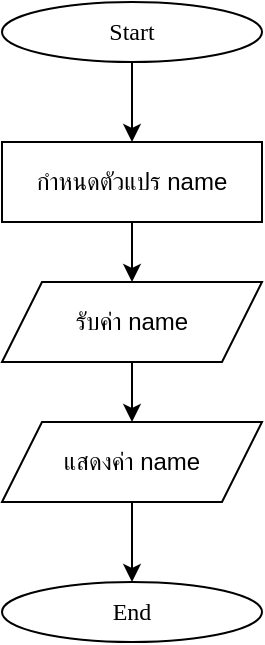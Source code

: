 <mxfile version="25.0.1">
  <diagram name="Page-1" id="GJw1rwBfmh74w0MrWLVk">
    <mxGraphModel dx="1756" dy="1591" grid="1" gridSize="10" guides="1" tooltips="1" connect="1" arrows="1" fold="1" page="1" pageScale="1" pageWidth="850" pageHeight="1100" math="0" shadow="0">
      <root>
        <mxCell id="0" />
        <mxCell id="1" parent="0" />
        <mxCell id="4fO3y6M4LABTlmIg8MEt-4" value="" style="edgeStyle=orthogonalEdgeStyle;rounded=0;orthogonalLoop=1;jettySize=auto;html=1;" edge="1" parent="1" source="4fO3y6M4LABTlmIg8MEt-1" target="4fO3y6M4LABTlmIg8MEt-3">
          <mxGeometry relative="1" as="geometry" />
        </mxCell>
        <mxCell id="4fO3y6M4LABTlmIg8MEt-1" value="&lt;font data-font-src=&quot;https://fonts.googleapis.com/css?family=Sarabun&quot; face=&quot;Sarabun&quot;&gt;Start&lt;/font&gt;" style="ellipse;whiteSpace=wrap;html=1;" vertex="1" parent="1">
          <mxGeometry x="-530.0" y="-1080" width="130" height="30" as="geometry" />
        </mxCell>
        <mxCell id="4fO3y6M4LABTlmIg8MEt-6" value="" style="edgeStyle=orthogonalEdgeStyle;rounded=0;orthogonalLoop=1;jettySize=auto;html=1;" edge="1" parent="1" source="4fO3y6M4LABTlmIg8MEt-3" target="4fO3y6M4LABTlmIg8MEt-5">
          <mxGeometry relative="1" as="geometry" />
        </mxCell>
        <mxCell id="4fO3y6M4LABTlmIg8MEt-3" value="กำหนดตัวแปร name" style="rounded=0;whiteSpace=wrap;html=1;" vertex="1" parent="1">
          <mxGeometry x="-530.0" y="-1010" width="130" height="40" as="geometry" />
        </mxCell>
        <mxCell id="4fO3y6M4LABTlmIg8MEt-8" value="" style="edgeStyle=orthogonalEdgeStyle;rounded=0;orthogonalLoop=1;jettySize=auto;html=1;" edge="1" parent="1" source="4fO3y6M4LABTlmIg8MEt-5" target="4fO3y6M4LABTlmIg8MEt-7">
          <mxGeometry relative="1" as="geometry" />
        </mxCell>
        <mxCell id="4fO3y6M4LABTlmIg8MEt-5" value="รับค่า name" style="rounded=0;whiteSpace=wrap;html=1;shape=parallelogram;perimeter=parallelogramPerimeter;fixedSize=1;" vertex="1" parent="1">
          <mxGeometry x="-530.0" y="-940" width="130" height="40" as="geometry" />
        </mxCell>
        <mxCell id="4fO3y6M4LABTlmIg8MEt-10" value="" style="edgeStyle=orthogonalEdgeStyle;rounded=0;orthogonalLoop=1;jettySize=auto;html=1;" edge="1" parent="1" source="4fO3y6M4LABTlmIg8MEt-7" target="4fO3y6M4LABTlmIg8MEt-9">
          <mxGeometry relative="1" as="geometry" />
        </mxCell>
        <mxCell id="4fO3y6M4LABTlmIg8MEt-7" value="แสดงค่า name" style="rounded=0;whiteSpace=wrap;html=1;shape=parallelogram;perimeter=parallelogramPerimeter;fixedSize=1;" vertex="1" parent="1">
          <mxGeometry x="-530.0" y="-870" width="130" height="40" as="geometry" />
        </mxCell>
        <mxCell id="4fO3y6M4LABTlmIg8MEt-9" value="&lt;font data-font-src=&quot;https://fonts.googleapis.com/css?family=Sarabun&quot; face=&quot;Sarabun&quot;&gt;End&lt;/font&gt;" style="ellipse;whiteSpace=wrap;html=1;" vertex="1" parent="1">
          <mxGeometry x="-530.0" y="-790" width="130" height="30" as="geometry" />
        </mxCell>
      </root>
    </mxGraphModel>
  </diagram>
</mxfile>
